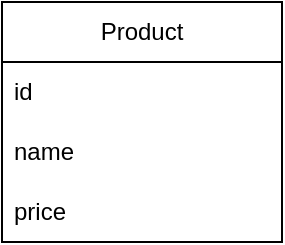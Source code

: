 <mxfile version="24.0.2" type="device">
  <diagram name="Strona-1" id="2rDyif7kh0O89ZPqOWug">
    <mxGraphModel dx="683" dy="355" grid="1" gridSize="10" guides="1" tooltips="1" connect="1" arrows="1" fold="1" page="1" pageScale="1" pageWidth="827" pageHeight="1169" math="0" shadow="0">
      <root>
        <mxCell id="0" />
        <mxCell id="1" parent="0" />
        <mxCell id="Tz7ebx2pqh4jXq6DXC5O-2" value="Product" style="swimlane;fontStyle=0;childLayout=stackLayout;horizontal=1;startSize=30;horizontalStack=0;resizeParent=1;resizeParentMax=0;resizeLast=0;collapsible=1;marginBottom=0;whiteSpace=wrap;html=1;" vertex="1" parent="1">
          <mxGeometry x="344" y="320" width="140" height="120" as="geometry" />
        </mxCell>
        <mxCell id="Tz7ebx2pqh4jXq6DXC5O-3" value="id" style="text;strokeColor=none;fillColor=none;align=left;verticalAlign=middle;spacingLeft=4;spacingRight=4;overflow=hidden;points=[[0,0.5],[1,0.5]];portConstraint=eastwest;rotatable=0;whiteSpace=wrap;html=1;" vertex="1" parent="Tz7ebx2pqh4jXq6DXC5O-2">
          <mxGeometry y="30" width="140" height="30" as="geometry" />
        </mxCell>
        <mxCell id="Tz7ebx2pqh4jXq6DXC5O-4" value="name" style="text;strokeColor=none;fillColor=none;align=left;verticalAlign=middle;spacingLeft=4;spacingRight=4;overflow=hidden;points=[[0,0.5],[1,0.5]];portConstraint=eastwest;rotatable=0;whiteSpace=wrap;html=1;" vertex="1" parent="Tz7ebx2pqh4jXq6DXC5O-2">
          <mxGeometry y="60" width="140" height="30" as="geometry" />
        </mxCell>
        <mxCell id="Tz7ebx2pqh4jXq6DXC5O-5" value="price" style="text;strokeColor=none;fillColor=none;align=left;verticalAlign=middle;spacingLeft=4;spacingRight=4;overflow=hidden;points=[[0,0.5],[1,0.5]];portConstraint=eastwest;rotatable=0;whiteSpace=wrap;html=1;" vertex="1" parent="Tz7ebx2pqh4jXq6DXC5O-2">
          <mxGeometry y="90" width="140" height="30" as="geometry" />
        </mxCell>
      </root>
    </mxGraphModel>
  </diagram>
</mxfile>
